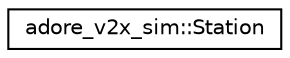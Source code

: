 digraph "Graphical Class Hierarchy"
{
 // LATEX_PDF_SIZE
  edge [fontname="Helvetica",fontsize="10",labelfontname="Helvetica",labelfontsize="10"];
  node [fontname="Helvetica",fontsize="10",shape=record];
  rankdir="LR";
  Node0 [label="adore_v2x_sim::Station",height=0.2,width=0.4,color="black", fillcolor="white", style="filled",URL="$classadore__v2x__sim_1_1Station.html",tooltip=" "];
}
